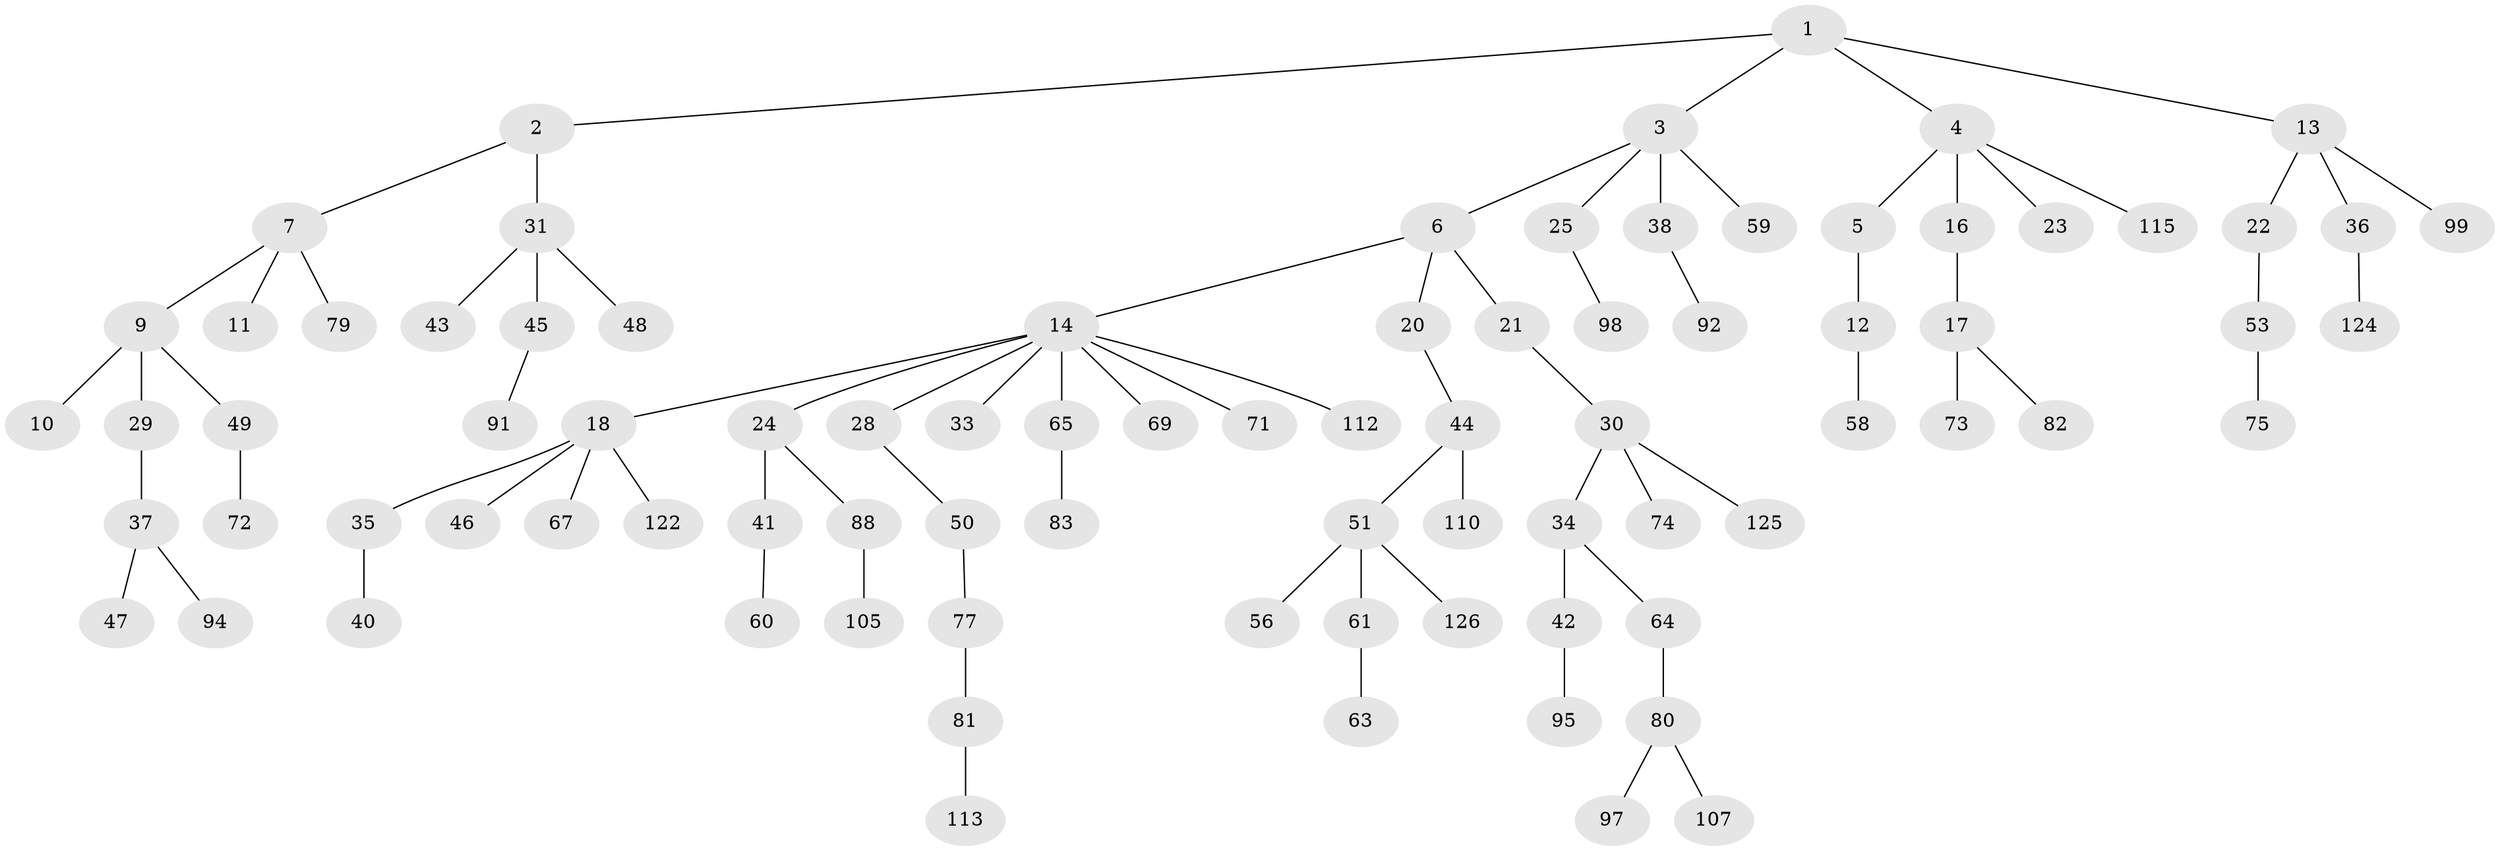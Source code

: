 // original degree distribution, {5: 0.0546875, 4: 0.0625, 2: 0.234375, 3: 0.125, 8: 0.0078125, 6: 0.0078125, 1: 0.5078125}
// Generated by graph-tools (version 1.1) at 2025/11/02/27/25 16:11:28]
// undirected, 84 vertices, 83 edges
graph export_dot {
graph [start="1"]
  node [color=gray90,style=filled];
  1 [super="+121"];
  2 [super="+39"];
  3 [super="+26"];
  4 [super="+8"];
  5;
  6 [super="+19"];
  7 [super="+70"];
  9 [super="+62"];
  10 [super="+90"];
  11 [super="+66"];
  12 [super="+57"];
  13;
  14 [super="+15"];
  16 [super="+85"];
  17 [super="+27"];
  18 [super="+52"];
  20 [super="+102"];
  21 [super="+32"];
  22;
  23;
  24 [super="+84"];
  25 [super="+116"];
  28;
  29;
  30 [super="+127"];
  31 [super="+87"];
  33;
  34 [super="+106"];
  35 [super="+117"];
  36;
  37 [super="+104"];
  38;
  40;
  41 [super="+54"];
  42;
  43;
  44 [super="+128"];
  45 [super="+118"];
  46 [super="+120"];
  47 [super="+68"];
  48 [super="+96"];
  49;
  50 [super="+55"];
  51 [super="+76"];
  53 [super="+103"];
  56 [super="+109"];
  58;
  59;
  60 [super="+78"];
  61 [super="+86"];
  63;
  64 [super="+123"];
  65;
  67;
  69;
  71;
  72;
  73;
  74;
  75;
  77 [super="+101"];
  79;
  80 [super="+89"];
  81 [super="+114"];
  82;
  83 [super="+119"];
  88 [super="+93"];
  91;
  92 [super="+108"];
  94;
  95;
  97 [super="+100"];
  98;
  99 [super="+111"];
  105;
  107;
  110;
  112;
  113;
  115;
  122;
  124;
  125;
  126;
  1 -- 2;
  1 -- 3;
  1 -- 4;
  1 -- 13;
  2 -- 7;
  2 -- 31;
  3 -- 6;
  3 -- 25;
  3 -- 59;
  3 -- 38;
  4 -- 5;
  4 -- 23;
  4 -- 115;
  4 -- 16;
  5 -- 12;
  6 -- 14;
  6 -- 20;
  6 -- 21;
  7 -- 9;
  7 -- 11;
  7 -- 79;
  9 -- 10;
  9 -- 29;
  9 -- 49;
  12 -- 58;
  13 -- 22;
  13 -- 36;
  13 -- 99;
  14 -- 71;
  14 -- 33;
  14 -- 65;
  14 -- 69;
  14 -- 112;
  14 -- 18;
  14 -- 24;
  14 -- 28;
  16 -- 17;
  17 -- 73;
  17 -- 82;
  18 -- 35;
  18 -- 46;
  18 -- 67;
  18 -- 122;
  20 -- 44;
  21 -- 30;
  22 -- 53;
  24 -- 41;
  24 -- 88;
  25 -- 98;
  28 -- 50;
  29 -- 37;
  30 -- 34;
  30 -- 74;
  30 -- 125;
  31 -- 43;
  31 -- 45;
  31 -- 48;
  34 -- 42;
  34 -- 64;
  35 -- 40;
  36 -- 124;
  37 -- 47;
  37 -- 94;
  38 -- 92;
  41 -- 60;
  42 -- 95;
  44 -- 51;
  44 -- 110;
  45 -- 91;
  49 -- 72;
  50 -- 77;
  51 -- 56;
  51 -- 61;
  51 -- 126;
  53 -- 75;
  61 -- 63;
  64 -- 80;
  65 -- 83;
  77 -- 81;
  80 -- 97;
  80 -- 107;
  81 -- 113;
  88 -- 105;
}
